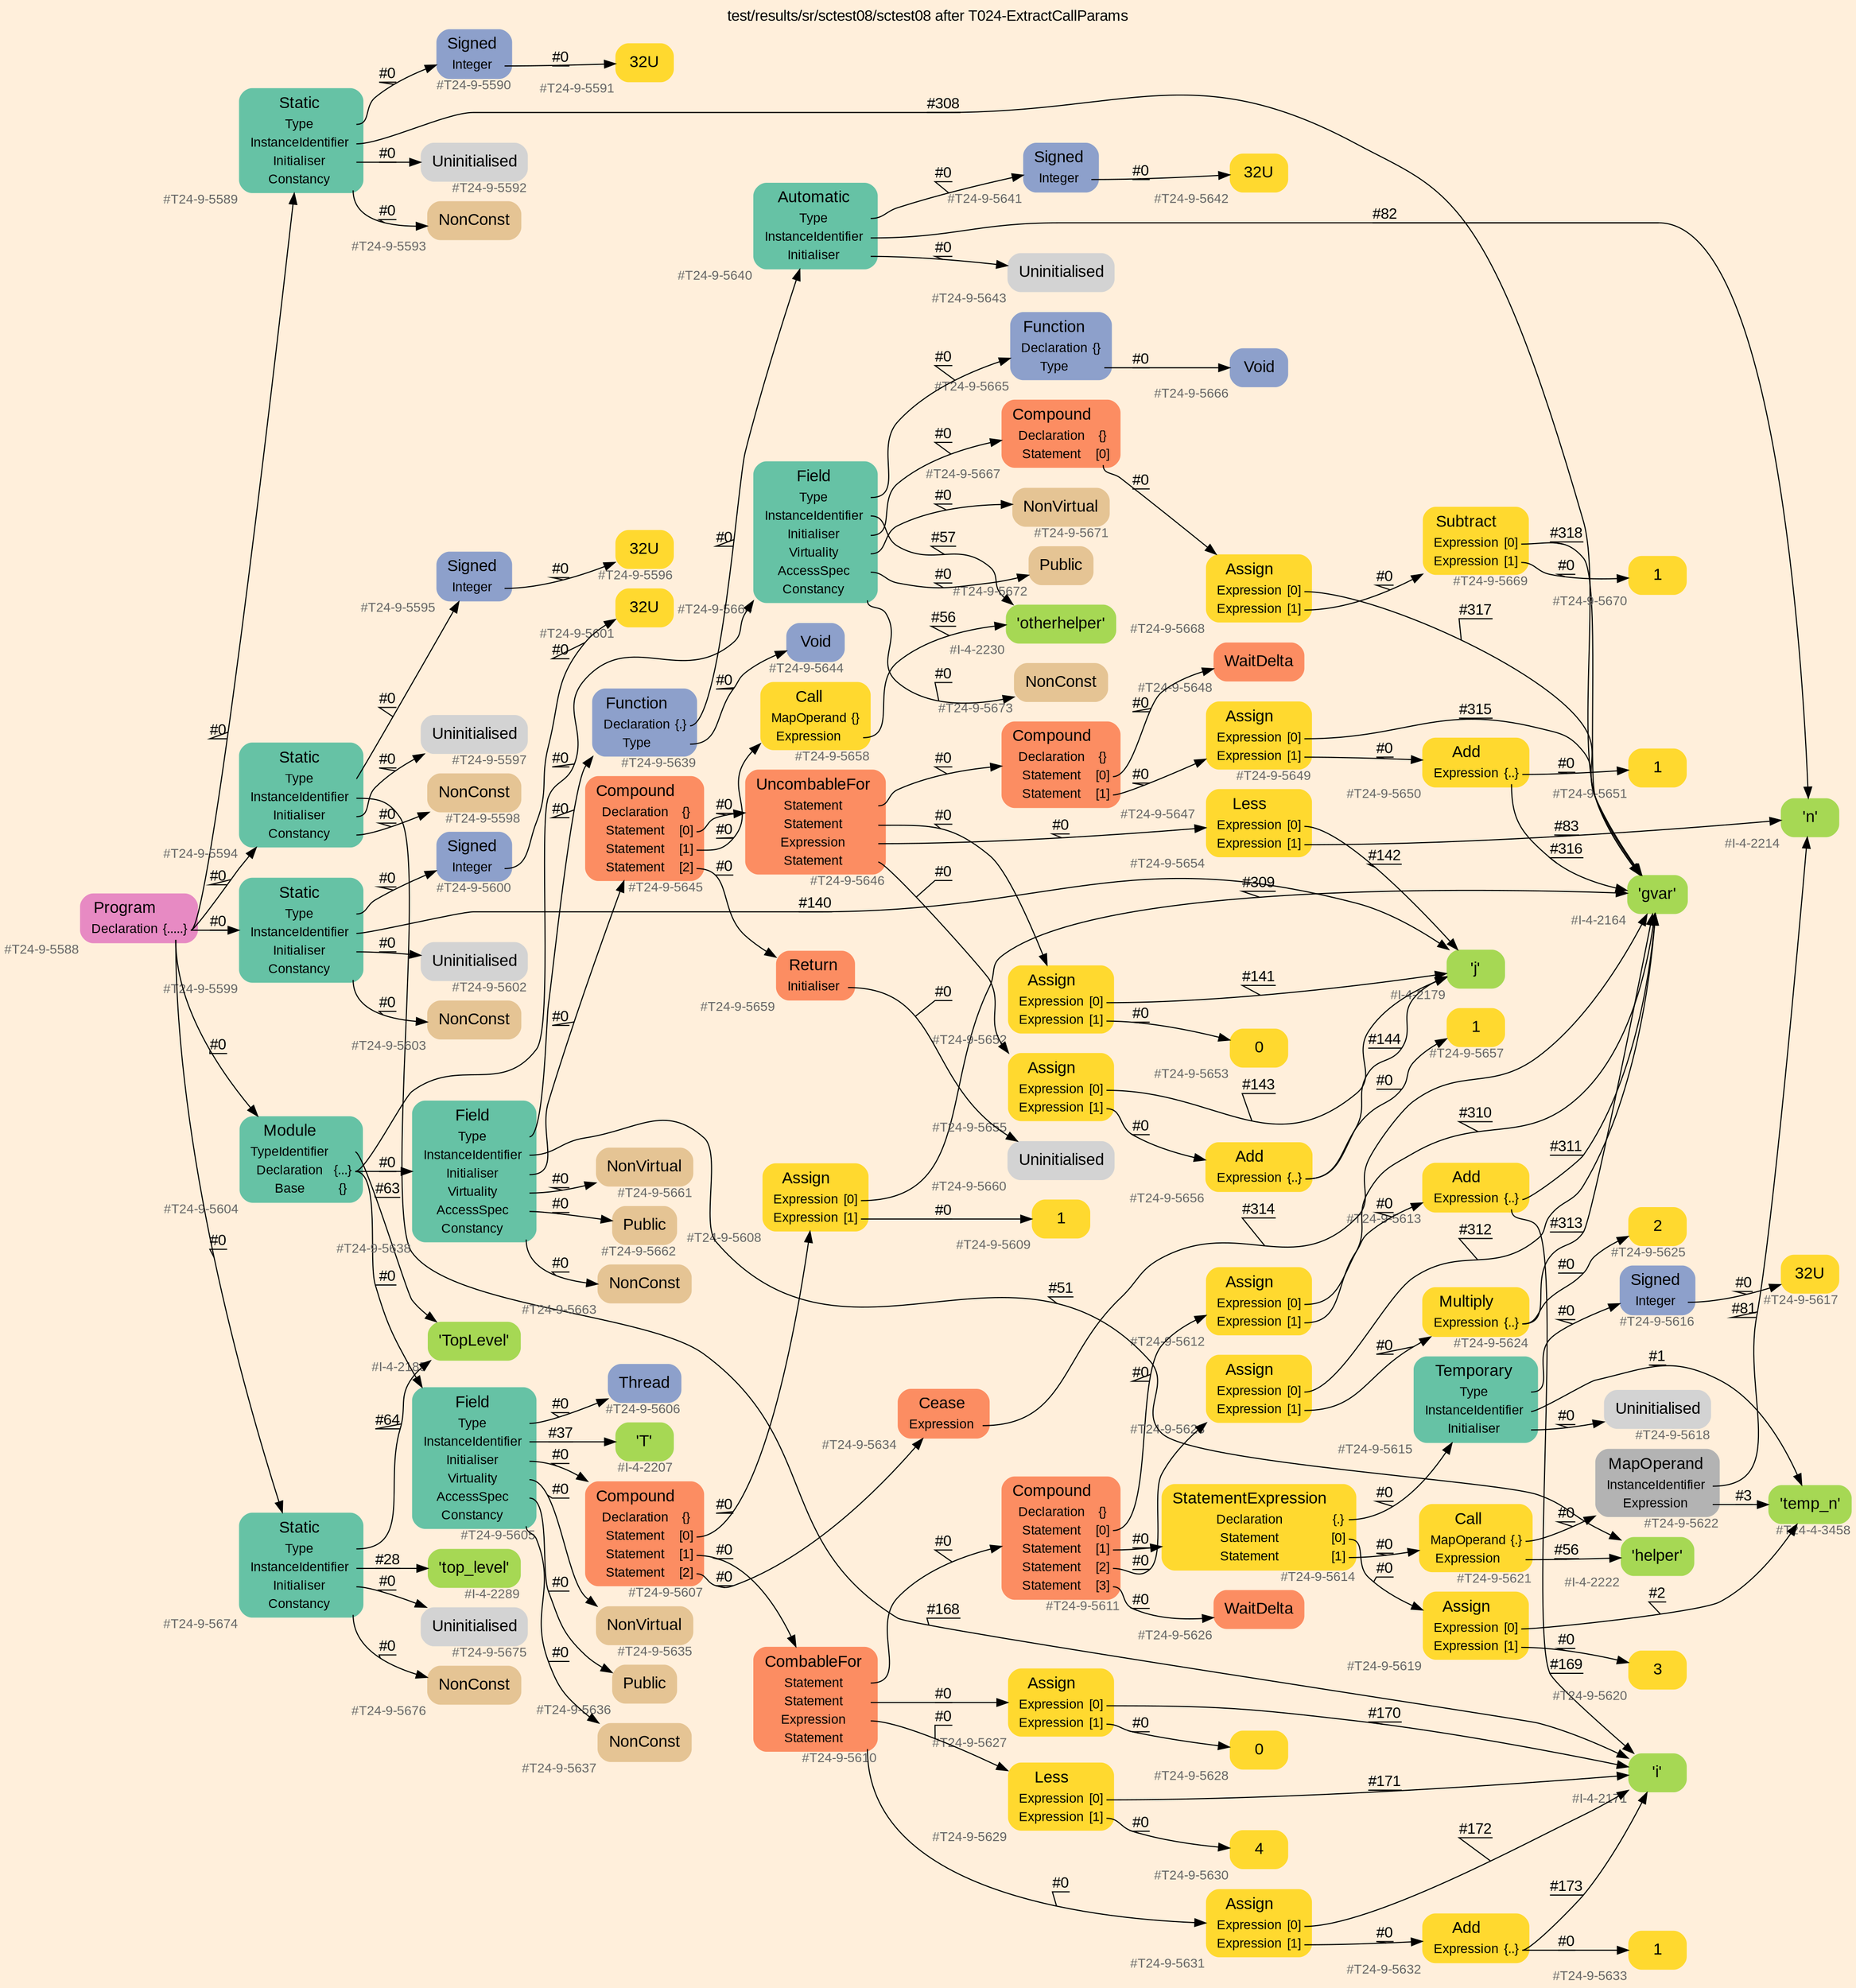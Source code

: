 digraph "test/results/sr/sctest08/sctest08 after T024-ExtractCallParams" {
label = "test/results/sr/sctest08/sctest08 after T024-ExtractCallParams"
labelloc = t
graph [
    rankdir = "LR"
    ranksep = 0.3
    bgcolor = antiquewhite1
    color = black
    fontcolor = black
    fontname = "Arial"
];
node [
    fontname = "Arial"
];
edge [
    fontname = "Arial"
];

// -------------------- node figure --------------------
// -------- block #T24-9-5588 ----------
"#T24-9-5588" [
    fillcolor = "/set28/4"
    xlabel = "#T24-9-5588"
    fontsize = "12"
    fontcolor = grey40
    shape = "plaintext"
    label = <<TABLE BORDER="0" CELLBORDER="0" CELLSPACING="0">
     <TR><TD><FONT COLOR="black" POINT-SIZE="15">Program</FONT></TD></TR>
     <TR><TD><FONT COLOR="black" POINT-SIZE="12">Declaration</FONT></TD><TD PORT="port0"><FONT COLOR="black" POINT-SIZE="12">{.....}</FONT></TD></TR>
    </TABLE>>
    style = "rounded,filled"
];

// -------- block #T24-9-5589 ----------
"#T24-9-5589" [
    fillcolor = "/set28/1"
    xlabel = "#T24-9-5589"
    fontsize = "12"
    fontcolor = grey40
    shape = "plaintext"
    label = <<TABLE BORDER="0" CELLBORDER="0" CELLSPACING="0">
     <TR><TD><FONT COLOR="black" POINT-SIZE="15">Static</FONT></TD></TR>
     <TR><TD><FONT COLOR="black" POINT-SIZE="12">Type</FONT></TD><TD PORT="port0"></TD></TR>
     <TR><TD><FONT COLOR="black" POINT-SIZE="12">InstanceIdentifier</FONT></TD><TD PORT="port1"></TD></TR>
     <TR><TD><FONT COLOR="black" POINT-SIZE="12">Initialiser</FONT></TD><TD PORT="port2"></TD></TR>
     <TR><TD><FONT COLOR="black" POINT-SIZE="12">Constancy</FONT></TD><TD PORT="port3"></TD></TR>
    </TABLE>>
    style = "rounded,filled"
];

// -------- block #T24-9-5590 ----------
"#T24-9-5590" [
    fillcolor = "/set28/3"
    xlabel = "#T24-9-5590"
    fontsize = "12"
    fontcolor = grey40
    shape = "plaintext"
    label = <<TABLE BORDER="0" CELLBORDER="0" CELLSPACING="0">
     <TR><TD><FONT COLOR="black" POINT-SIZE="15">Signed</FONT></TD></TR>
     <TR><TD><FONT COLOR="black" POINT-SIZE="12">Integer</FONT></TD><TD PORT="port0"></TD></TR>
    </TABLE>>
    style = "rounded,filled"
];

// -------- block #T24-9-5591 ----------
"#T24-9-5591" [
    fillcolor = "/set28/6"
    xlabel = "#T24-9-5591"
    fontsize = "12"
    fontcolor = grey40
    shape = "plaintext"
    label = <<TABLE BORDER="0" CELLBORDER="0" CELLSPACING="0">
     <TR><TD><FONT COLOR="black" POINT-SIZE="15">32U</FONT></TD></TR>
    </TABLE>>
    style = "rounded,filled"
];

// -------- block #I-4-2164 ----------
"#I-4-2164" [
    fillcolor = "/set28/5"
    xlabel = "#I-4-2164"
    fontsize = "12"
    fontcolor = grey40
    shape = "plaintext"
    label = <<TABLE BORDER="0" CELLBORDER="0" CELLSPACING="0">
     <TR><TD><FONT COLOR="black" POINT-SIZE="15">'gvar'</FONT></TD></TR>
    </TABLE>>
    style = "rounded,filled"
];

// -------- block #T24-9-5592 ----------
"#T24-9-5592" [
    xlabel = "#T24-9-5592"
    fontsize = "12"
    fontcolor = grey40
    shape = "plaintext"
    label = <<TABLE BORDER="0" CELLBORDER="0" CELLSPACING="0">
     <TR><TD><FONT COLOR="black" POINT-SIZE="15">Uninitialised</FONT></TD></TR>
    </TABLE>>
    style = "rounded,filled"
];

// -------- block #T24-9-5593 ----------
"#T24-9-5593" [
    fillcolor = "/set28/7"
    xlabel = "#T24-9-5593"
    fontsize = "12"
    fontcolor = grey40
    shape = "plaintext"
    label = <<TABLE BORDER="0" CELLBORDER="0" CELLSPACING="0">
     <TR><TD><FONT COLOR="black" POINT-SIZE="15">NonConst</FONT></TD></TR>
    </TABLE>>
    style = "rounded,filled"
];

// -------- block #T24-9-5594 ----------
"#T24-9-5594" [
    fillcolor = "/set28/1"
    xlabel = "#T24-9-5594"
    fontsize = "12"
    fontcolor = grey40
    shape = "plaintext"
    label = <<TABLE BORDER="0" CELLBORDER="0" CELLSPACING="0">
     <TR><TD><FONT COLOR="black" POINT-SIZE="15">Static</FONT></TD></TR>
     <TR><TD><FONT COLOR="black" POINT-SIZE="12">Type</FONT></TD><TD PORT="port0"></TD></TR>
     <TR><TD><FONT COLOR="black" POINT-SIZE="12">InstanceIdentifier</FONT></TD><TD PORT="port1"></TD></TR>
     <TR><TD><FONT COLOR="black" POINT-SIZE="12">Initialiser</FONT></TD><TD PORT="port2"></TD></TR>
     <TR><TD><FONT COLOR="black" POINT-SIZE="12">Constancy</FONT></TD><TD PORT="port3"></TD></TR>
    </TABLE>>
    style = "rounded,filled"
];

// -------- block #T24-9-5595 ----------
"#T24-9-5595" [
    fillcolor = "/set28/3"
    xlabel = "#T24-9-5595"
    fontsize = "12"
    fontcolor = grey40
    shape = "plaintext"
    label = <<TABLE BORDER="0" CELLBORDER="0" CELLSPACING="0">
     <TR><TD><FONT COLOR="black" POINT-SIZE="15">Signed</FONT></TD></TR>
     <TR><TD><FONT COLOR="black" POINT-SIZE="12">Integer</FONT></TD><TD PORT="port0"></TD></TR>
    </TABLE>>
    style = "rounded,filled"
];

// -------- block #T24-9-5596 ----------
"#T24-9-5596" [
    fillcolor = "/set28/6"
    xlabel = "#T24-9-5596"
    fontsize = "12"
    fontcolor = grey40
    shape = "plaintext"
    label = <<TABLE BORDER="0" CELLBORDER="0" CELLSPACING="0">
     <TR><TD><FONT COLOR="black" POINT-SIZE="15">32U</FONT></TD></TR>
    </TABLE>>
    style = "rounded,filled"
];

// -------- block #I-4-2171 ----------
"#I-4-2171" [
    fillcolor = "/set28/5"
    xlabel = "#I-4-2171"
    fontsize = "12"
    fontcolor = grey40
    shape = "plaintext"
    label = <<TABLE BORDER="0" CELLBORDER="0" CELLSPACING="0">
     <TR><TD><FONT COLOR="black" POINT-SIZE="15">'i'</FONT></TD></TR>
    </TABLE>>
    style = "rounded,filled"
];

// -------- block #T24-9-5597 ----------
"#T24-9-5597" [
    xlabel = "#T24-9-5597"
    fontsize = "12"
    fontcolor = grey40
    shape = "plaintext"
    label = <<TABLE BORDER="0" CELLBORDER="0" CELLSPACING="0">
     <TR><TD><FONT COLOR="black" POINT-SIZE="15">Uninitialised</FONT></TD></TR>
    </TABLE>>
    style = "rounded,filled"
];

// -------- block #T24-9-5598 ----------
"#T24-9-5598" [
    fillcolor = "/set28/7"
    xlabel = "#T24-9-5598"
    fontsize = "12"
    fontcolor = grey40
    shape = "plaintext"
    label = <<TABLE BORDER="0" CELLBORDER="0" CELLSPACING="0">
     <TR><TD><FONT COLOR="black" POINT-SIZE="15">NonConst</FONT></TD></TR>
    </TABLE>>
    style = "rounded,filled"
];

// -------- block #T24-9-5599 ----------
"#T24-9-5599" [
    fillcolor = "/set28/1"
    xlabel = "#T24-9-5599"
    fontsize = "12"
    fontcolor = grey40
    shape = "plaintext"
    label = <<TABLE BORDER="0" CELLBORDER="0" CELLSPACING="0">
     <TR><TD><FONT COLOR="black" POINT-SIZE="15">Static</FONT></TD></TR>
     <TR><TD><FONT COLOR="black" POINT-SIZE="12">Type</FONT></TD><TD PORT="port0"></TD></TR>
     <TR><TD><FONT COLOR="black" POINT-SIZE="12">InstanceIdentifier</FONT></TD><TD PORT="port1"></TD></TR>
     <TR><TD><FONT COLOR="black" POINT-SIZE="12">Initialiser</FONT></TD><TD PORT="port2"></TD></TR>
     <TR><TD><FONT COLOR="black" POINT-SIZE="12">Constancy</FONT></TD><TD PORT="port3"></TD></TR>
    </TABLE>>
    style = "rounded,filled"
];

// -------- block #T24-9-5600 ----------
"#T24-9-5600" [
    fillcolor = "/set28/3"
    xlabel = "#T24-9-5600"
    fontsize = "12"
    fontcolor = grey40
    shape = "plaintext"
    label = <<TABLE BORDER="0" CELLBORDER="0" CELLSPACING="0">
     <TR><TD><FONT COLOR="black" POINT-SIZE="15">Signed</FONT></TD></TR>
     <TR><TD><FONT COLOR="black" POINT-SIZE="12">Integer</FONT></TD><TD PORT="port0"></TD></TR>
    </TABLE>>
    style = "rounded,filled"
];

// -------- block #T24-9-5601 ----------
"#T24-9-5601" [
    fillcolor = "/set28/6"
    xlabel = "#T24-9-5601"
    fontsize = "12"
    fontcolor = grey40
    shape = "plaintext"
    label = <<TABLE BORDER="0" CELLBORDER="0" CELLSPACING="0">
     <TR><TD><FONT COLOR="black" POINT-SIZE="15">32U</FONT></TD></TR>
    </TABLE>>
    style = "rounded,filled"
];

// -------- block #I-4-2179 ----------
"#I-4-2179" [
    fillcolor = "/set28/5"
    xlabel = "#I-4-2179"
    fontsize = "12"
    fontcolor = grey40
    shape = "plaintext"
    label = <<TABLE BORDER="0" CELLBORDER="0" CELLSPACING="0">
     <TR><TD><FONT COLOR="black" POINT-SIZE="15">'j'</FONT></TD></TR>
    </TABLE>>
    style = "rounded,filled"
];

// -------- block #T24-9-5602 ----------
"#T24-9-5602" [
    xlabel = "#T24-9-5602"
    fontsize = "12"
    fontcolor = grey40
    shape = "plaintext"
    label = <<TABLE BORDER="0" CELLBORDER="0" CELLSPACING="0">
     <TR><TD><FONT COLOR="black" POINT-SIZE="15">Uninitialised</FONT></TD></TR>
    </TABLE>>
    style = "rounded,filled"
];

// -------- block #T24-9-5603 ----------
"#T24-9-5603" [
    fillcolor = "/set28/7"
    xlabel = "#T24-9-5603"
    fontsize = "12"
    fontcolor = grey40
    shape = "plaintext"
    label = <<TABLE BORDER="0" CELLBORDER="0" CELLSPACING="0">
     <TR><TD><FONT COLOR="black" POINT-SIZE="15">NonConst</FONT></TD></TR>
    </TABLE>>
    style = "rounded,filled"
];

// -------- block #T24-9-5604 ----------
"#T24-9-5604" [
    fillcolor = "/set28/1"
    xlabel = "#T24-9-5604"
    fontsize = "12"
    fontcolor = grey40
    shape = "plaintext"
    label = <<TABLE BORDER="0" CELLBORDER="0" CELLSPACING="0">
     <TR><TD><FONT COLOR="black" POINT-SIZE="15">Module</FONT></TD></TR>
     <TR><TD><FONT COLOR="black" POINT-SIZE="12">TypeIdentifier</FONT></TD><TD PORT="port0"></TD></TR>
     <TR><TD><FONT COLOR="black" POINT-SIZE="12">Declaration</FONT></TD><TD PORT="port1"><FONT COLOR="black" POINT-SIZE="12">{...}</FONT></TD></TR>
     <TR><TD><FONT COLOR="black" POINT-SIZE="12">Base</FONT></TD><TD PORT="port2"><FONT COLOR="black" POINT-SIZE="12">{}</FONT></TD></TR>
    </TABLE>>
    style = "rounded,filled"
];

// -------- block #I-4-2185 ----------
"#I-4-2185" [
    fillcolor = "/set28/5"
    xlabel = "#I-4-2185"
    fontsize = "12"
    fontcolor = grey40
    shape = "plaintext"
    label = <<TABLE BORDER="0" CELLBORDER="0" CELLSPACING="0">
     <TR><TD><FONT COLOR="black" POINT-SIZE="15">'TopLevel'</FONT></TD></TR>
    </TABLE>>
    style = "rounded,filled"
];

// -------- block #T24-9-5605 ----------
"#T24-9-5605" [
    fillcolor = "/set28/1"
    xlabel = "#T24-9-5605"
    fontsize = "12"
    fontcolor = grey40
    shape = "plaintext"
    label = <<TABLE BORDER="0" CELLBORDER="0" CELLSPACING="0">
     <TR><TD><FONT COLOR="black" POINT-SIZE="15">Field</FONT></TD></TR>
     <TR><TD><FONT COLOR="black" POINT-SIZE="12">Type</FONT></TD><TD PORT="port0"></TD></TR>
     <TR><TD><FONT COLOR="black" POINT-SIZE="12">InstanceIdentifier</FONT></TD><TD PORT="port1"></TD></TR>
     <TR><TD><FONT COLOR="black" POINT-SIZE="12">Initialiser</FONT></TD><TD PORT="port2"></TD></TR>
     <TR><TD><FONT COLOR="black" POINT-SIZE="12">Virtuality</FONT></TD><TD PORT="port3"></TD></TR>
     <TR><TD><FONT COLOR="black" POINT-SIZE="12">AccessSpec</FONT></TD><TD PORT="port4"></TD></TR>
     <TR><TD><FONT COLOR="black" POINT-SIZE="12">Constancy</FONT></TD><TD PORT="port5"></TD></TR>
    </TABLE>>
    style = "rounded,filled"
];

// -------- block #T24-9-5606 ----------
"#T24-9-5606" [
    fillcolor = "/set28/3"
    xlabel = "#T24-9-5606"
    fontsize = "12"
    fontcolor = grey40
    shape = "plaintext"
    label = <<TABLE BORDER="0" CELLBORDER="0" CELLSPACING="0">
     <TR><TD><FONT COLOR="black" POINT-SIZE="15">Thread</FONT></TD></TR>
    </TABLE>>
    style = "rounded,filled"
];

// -------- block #I-4-2207 ----------
"#I-4-2207" [
    fillcolor = "/set28/5"
    xlabel = "#I-4-2207"
    fontsize = "12"
    fontcolor = grey40
    shape = "plaintext"
    label = <<TABLE BORDER="0" CELLBORDER="0" CELLSPACING="0">
     <TR><TD><FONT COLOR="black" POINT-SIZE="15">'T'</FONT></TD></TR>
    </TABLE>>
    style = "rounded,filled"
];

// -------- block #T24-9-5607 ----------
"#T24-9-5607" [
    fillcolor = "/set28/2"
    xlabel = "#T24-9-5607"
    fontsize = "12"
    fontcolor = grey40
    shape = "plaintext"
    label = <<TABLE BORDER="0" CELLBORDER="0" CELLSPACING="0">
     <TR><TD><FONT COLOR="black" POINT-SIZE="15">Compound</FONT></TD></TR>
     <TR><TD><FONT COLOR="black" POINT-SIZE="12">Declaration</FONT></TD><TD PORT="port0"><FONT COLOR="black" POINT-SIZE="12">{}</FONT></TD></TR>
     <TR><TD><FONT COLOR="black" POINT-SIZE="12">Statement</FONT></TD><TD PORT="port1"><FONT COLOR="black" POINT-SIZE="12">[0]</FONT></TD></TR>
     <TR><TD><FONT COLOR="black" POINT-SIZE="12">Statement</FONT></TD><TD PORT="port2"><FONT COLOR="black" POINT-SIZE="12">[1]</FONT></TD></TR>
     <TR><TD><FONT COLOR="black" POINT-SIZE="12">Statement</FONT></TD><TD PORT="port3"><FONT COLOR="black" POINT-SIZE="12">[2]</FONT></TD></TR>
    </TABLE>>
    style = "rounded,filled"
];

// -------- block #T24-9-5608 ----------
"#T24-9-5608" [
    fillcolor = "/set28/6"
    xlabel = "#T24-9-5608"
    fontsize = "12"
    fontcolor = grey40
    shape = "plaintext"
    label = <<TABLE BORDER="0" CELLBORDER="0" CELLSPACING="0">
     <TR><TD><FONT COLOR="black" POINT-SIZE="15">Assign</FONT></TD></TR>
     <TR><TD><FONT COLOR="black" POINT-SIZE="12">Expression</FONT></TD><TD PORT="port0"><FONT COLOR="black" POINT-SIZE="12">[0]</FONT></TD></TR>
     <TR><TD><FONT COLOR="black" POINT-SIZE="12">Expression</FONT></TD><TD PORT="port1"><FONT COLOR="black" POINT-SIZE="12">[1]</FONT></TD></TR>
    </TABLE>>
    style = "rounded,filled"
];

// -------- block #T24-9-5609 ----------
"#T24-9-5609" [
    fillcolor = "/set28/6"
    xlabel = "#T24-9-5609"
    fontsize = "12"
    fontcolor = grey40
    shape = "plaintext"
    label = <<TABLE BORDER="0" CELLBORDER="0" CELLSPACING="0">
     <TR><TD><FONT COLOR="black" POINT-SIZE="15">1</FONT></TD></TR>
    </TABLE>>
    style = "rounded,filled"
];

// -------- block #T24-9-5610 ----------
"#T24-9-5610" [
    fillcolor = "/set28/2"
    xlabel = "#T24-9-5610"
    fontsize = "12"
    fontcolor = grey40
    shape = "plaintext"
    label = <<TABLE BORDER="0" CELLBORDER="0" CELLSPACING="0">
     <TR><TD><FONT COLOR="black" POINT-SIZE="15">CombableFor</FONT></TD></TR>
     <TR><TD><FONT COLOR="black" POINT-SIZE="12">Statement</FONT></TD><TD PORT="port0"></TD></TR>
     <TR><TD><FONT COLOR="black" POINT-SIZE="12">Statement</FONT></TD><TD PORT="port1"></TD></TR>
     <TR><TD><FONT COLOR="black" POINT-SIZE="12">Expression</FONT></TD><TD PORT="port2"></TD></TR>
     <TR><TD><FONT COLOR="black" POINT-SIZE="12">Statement</FONT></TD><TD PORT="port3"></TD></TR>
    </TABLE>>
    style = "rounded,filled"
];

// -------- block #T24-9-5611 ----------
"#T24-9-5611" [
    fillcolor = "/set28/2"
    xlabel = "#T24-9-5611"
    fontsize = "12"
    fontcolor = grey40
    shape = "plaintext"
    label = <<TABLE BORDER="0" CELLBORDER="0" CELLSPACING="0">
     <TR><TD><FONT COLOR="black" POINT-SIZE="15">Compound</FONT></TD></TR>
     <TR><TD><FONT COLOR="black" POINT-SIZE="12">Declaration</FONT></TD><TD PORT="port0"><FONT COLOR="black" POINT-SIZE="12">{}</FONT></TD></TR>
     <TR><TD><FONT COLOR="black" POINT-SIZE="12">Statement</FONT></TD><TD PORT="port1"><FONT COLOR="black" POINT-SIZE="12">[0]</FONT></TD></TR>
     <TR><TD><FONT COLOR="black" POINT-SIZE="12">Statement</FONT></TD><TD PORT="port2"><FONT COLOR="black" POINT-SIZE="12">[1]</FONT></TD></TR>
     <TR><TD><FONT COLOR="black" POINT-SIZE="12">Statement</FONT></TD><TD PORT="port3"><FONT COLOR="black" POINT-SIZE="12">[2]</FONT></TD></TR>
     <TR><TD><FONT COLOR="black" POINT-SIZE="12">Statement</FONT></TD><TD PORT="port4"><FONT COLOR="black" POINT-SIZE="12">[3]</FONT></TD></TR>
    </TABLE>>
    style = "rounded,filled"
];

// -------- block #T24-9-5612 ----------
"#T24-9-5612" [
    fillcolor = "/set28/6"
    xlabel = "#T24-9-5612"
    fontsize = "12"
    fontcolor = grey40
    shape = "plaintext"
    label = <<TABLE BORDER="0" CELLBORDER="0" CELLSPACING="0">
     <TR><TD><FONT COLOR="black" POINT-SIZE="15">Assign</FONT></TD></TR>
     <TR><TD><FONT COLOR="black" POINT-SIZE="12">Expression</FONT></TD><TD PORT="port0"><FONT COLOR="black" POINT-SIZE="12">[0]</FONT></TD></TR>
     <TR><TD><FONT COLOR="black" POINT-SIZE="12">Expression</FONT></TD><TD PORT="port1"><FONT COLOR="black" POINT-SIZE="12">[1]</FONT></TD></TR>
    </TABLE>>
    style = "rounded,filled"
];

// -------- block #T24-9-5613 ----------
"#T24-9-5613" [
    fillcolor = "/set28/6"
    xlabel = "#T24-9-5613"
    fontsize = "12"
    fontcolor = grey40
    shape = "plaintext"
    label = <<TABLE BORDER="0" CELLBORDER="0" CELLSPACING="0">
     <TR><TD><FONT COLOR="black" POINT-SIZE="15">Add</FONT></TD></TR>
     <TR><TD><FONT COLOR="black" POINT-SIZE="12">Expression</FONT></TD><TD PORT="port0"><FONT COLOR="black" POINT-SIZE="12">{..}</FONT></TD></TR>
    </TABLE>>
    style = "rounded,filled"
];

// -------- block #T24-9-5614 ----------
"#T24-9-5614" [
    fillcolor = "/set28/6"
    xlabel = "#T24-9-5614"
    fontsize = "12"
    fontcolor = grey40
    shape = "plaintext"
    label = <<TABLE BORDER="0" CELLBORDER="0" CELLSPACING="0">
     <TR><TD><FONT COLOR="black" POINT-SIZE="15">StatementExpression</FONT></TD></TR>
     <TR><TD><FONT COLOR="black" POINT-SIZE="12">Declaration</FONT></TD><TD PORT="port0"><FONT COLOR="black" POINT-SIZE="12">{.}</FONT></TD></TR>
     <TR><TD><FONT COLOR="black" POINT-SIZE="12">Statement</FONT></TD><TD PORT="port1"><FONT COLOR="black" POINT-SIZE="12">[0]</FONT></TD></TR>
     <TR><TD><FONT COLOR="black" POINT-SIZE="12">Statement</FONT></TD><TD PORT="port2"><FONT COLOR="black" POINT-SIZE="12">[1]</FONT></TD></TR>
    </TABLE>>
    style = "rounded,filled"
];

// -------- block #T24-9-5615 ----------
"#T24-9-5615" [
    fillcolor = "/set28/1"
    xlabel = "#T24-9-5615"
    fontsize = "12"
    fontcolor = grey40
    shape = "plaintext"
    label = <<TABLE BORDER="0" CELLBORDER="0" CELLSPACING="0">
     <TR><TD><FONT COLOR="black" POINT-SIZE="15">Temporary</FONT></TD></TR>
     <TR><TD><FONT COLOR="black" POINT-SIZE="12">Type</FONT></TD><TD PORT="port0"></TD></TR>
     <TR><TD><FONT COLOR="black" POINT-SIZE="12">InstanceIdentifier</FONT></TD><TD PORT="port1"></TD></TR>
     <TR><TD><FONT COLOR="black" POINT-SIZE="12">Initialiser</FONT></TD><TD PORT="port2"></TD></TR>
    </TABLE>>
    style = "rounded,filled"
];

// -------- block #T24-9-5616 ----------
"#T24-9-5616" [
    fillcolor = "/set28/3"
    xlabel = "#T24-9-5616"
    fontsize = "12"
    fontcolor = grey40
    shape = "plaintext"
    label = <<TABLE BORDER="0" CELLBORDER="0" CELLSPACING="0">
     <TR><TD><FONT COLOR="black" POINT-SIZE="15">Signed</FONT></TD></TR>
     <TR><TD><FONT COLOR="black" POINT-SIZE="12">Integer</FONT></TD><TD PORT="port0"></TD></TR>
    </TABLE>>
    style = "rounded,filled"
];

// -------- block #T24-9-5617 ----------
"#T24-9-5617" [
    fillcolor = "/set28/6"
    xlabel = "#T24-9-5617"
    fontsize = "12"
    fontcolor = grey40
    shape = "plaintext"
    label = <<TABLE BORDER="0" CELLBORDER="0" CELLSPACING="0">
     <TR><TD><FONT COLOR="black" POINT-SIZE="15">32U</FONT></TD></TR>
    </TABLE>>
    style = "rounded,filled"
];

// -------- block #T24-4-3458 ----------
"#T24-4-3458" [
    fillcolor = "/set28/5"
    xlabel = "#T24-4-3458"
    fontsize = "12"
    fontcolor = grey40
    shape = "plaintext"
    label = <<TABLE BORDER="0" CELLBORDER="0" CELLSPACING="0">
     <TR><TD><FONT COLOR="black" POINT-SIZE="15">'temp_n'</FONT></TD></TR>
    </TABLE>>
    style = "rounded,filled"
];

// -------- block #T24-9-5618 ----------
"#T24-9-5618" [
    xlabel = "#T24-9-5618"
    fontsize = "12"
    fontcolor = grey40
    shape = "plaintext"
    label = <<TABLE BORDER="0" CELLBORDER="0" CELLSPACING="0">
     <TR><TD><FONT COLOR="black" POINT-SIZE="15">Uninitialised</FONT></TD></TR>
    </TABLE>>
    style = "rounded,filled"
];

// -------- block #T24-9-5619 ----------
"#T24-9-5619" [
    fillcolor = "/set28/6"
    xlabel = "#T24-9-5619"
    fontsize = "12"
    fontcolor = grey40
    shape = "plaintext"
    label = <<TABLE BORDER="0" CELLBORDER="0" CELLSPACING="0">
     <TR><TD><FONT COLOR="black" POINT-SIZE="15">Assign</FONT></TD></TR>
     <TR><TD><FONT COLOR="black" POINT-SIZE="12">Expression</FONT></TD><TD PORT="port0"><FONT COLOR="black" POINT-SIZE="12">[0]</FONT></TD></TR>
     <TR><TD><FONT COLOR="black" POINT-SIZE="12">Expression</FONT></TD><TD PORT="port1"><FONT COLOR="black" POINT-SIZE="12">[1]</FONT></TD></TR>
    </TABLE>>
    style = "rounded,filled"
];

// -------- block #T24-9-5620 ----------
"#T24-9-5620" [
    fillcolor = "/set28/6"
    xlabel = "#T24-9-5620"
    fontsize = "12"
    fontcolor = grey40
    shape = "plaintext"
    label = <<TABLE BORDER="0" CELLBORDER="0" CELLSPACING="0">
     <TR><TD><FONT COLOR="black" POINT-SIZE="15">3</FONT></TD></TR>
    </TABLE>>
    style = "rounded,filled"
];

// -------- block #T24-9-5621 ----------
"#T24-9-5621" [
    fillcolor = "/set28/6"
    xlabel = "#T24-9-5621"
    fontsize = "12"
    fontcolor = grey40
    shape = "plaintext"
    label = <<TABLE BORDER="0" CELLBORDER="0" CELLSPACING="0">
     <TR><TD><FONT COLOR="black" POINT-SIZE="15">Call</FONT></TD></TR>
     <TR><TD><FONT COLOR="black" POINT-SIZE="12">MapOperand</FONT></TD><TD PORT="port0"><FONT COLOR="black" POINT-SIZE="12">{.}</FONT></TD></TR>
     <TR><TD><FONT COLOR="black" POINT-SIZE="12">Expression</FONT></TD><TD PORT="port1"></TD></TR>
    </TABLE>>
    style = "rounded,filled"
];

// -------- block #T24-9-5622 ----------
"#T24-9-5622" [
    fillcolor = "/set28/8"
    xlabel = "#T24-9-5622"
    fontsize = "12"
    fontcolor = grey40
    shape = "plaintext"
    label = <<TABLE BORDER="0" CELLBORDER="0" CELLSPACING="0">
     <TR><TD><FONT COLOR="black" POINT-SIZE="15">MapOperand</FONT></TD></TR>
     <TR><TD><FONT COLOR="black" POINT-SIZE="12">InstanceIdentifier</FONT></TD><TD PORT="port0"></TD></TR>
     <TR><TD><FONT COLOR="black" POINT-SIZE="12">Expression</FONT></TD><TD PORT="port1"></TD></TR>
    </TABLE>>
    style = "rounded,filled"
];

// -------- block #I-4-2214 ----------
"#I-4-2214" [
    fillcolor = "/set28/5"
    xlabel = "#I-4-2214"
    fontsize = "12"
    fontcolor = grey40
    shape = "plaintext"
    label = <<TABLE BORDER="0" CELLBORDER="0" CELLSPACING="0">
     <TR><TD><FONT COLOR="black" POINT-SIZE="15">'n'</FONT></TD></TR>
    </TABLE>>
    style = "rounded,filled"
];

// -------- block #I-4-2222 ----------
"#I-4-2222" [
    fillcolor = "/set28/5"
    xlabel = "#I-4-2222"
    fontsize = "12"
    fontcolor = grey40
    shape = "plaintext"
    label = <<TABLE BORDER="0" CELLBORDER="0" CELLSPACING="0">
     <TR><TD><FONT COLOR="black" POINT-SIZE="15">'helper'</FONT></TD></TR>
    </TABLE>>
    style = "rounded,filled"
];

// -------- block #T24-9-5623 ----------
"#T24-9-5623" [
    fillcolor = "/set28/6"
    xlabel = "#T24-9-5623"
    fontsize = "12"
    fontcolor = grey40
    shape = "plaintext"
    label = <<TABLE BORDER="0" CELLBORDER="0" CELLSPACING="0">
     <TR><TD><FONT COLOR="black" POINT-SIZE="15">Assign</FONT></TD></TR>
     <TR><TD><FONT COLOR="black" POINT-SIZE="12">Expression</FONT></TD><TD PORT="port0"><FONT COLOR="black" POINT-SIZE="12">[0]</FONT></TD></TR>
     <TR><TD><FONT COLOR="black" POINT-SIZE="12">Expression</FONT></TD><TD PORT="port1"><FONT COLOR="black" POINT-SIZE="12">[1]</FONT></TD></TR>
    </TABLE>>
    style = "rounded,filled"
];

// -------- block #T24-9-5624 ----------
"#T24-9-5624" [
    fillcolor = "/set28/6"
    xlabel = "#T24-9-5624"
    fontsize = "12"
    fontcolor = grey40
    shape = "plaintext"
    label = <<TABLE BORDER="0" CELLBORDER="0" CELLSPACING="0">
     <TR><TD><FONT COLOR="black" POINT-SIZE="15">Multiply</FONT></TD></TR>
     <TR><TD><FONT COLOR="black" POINT-SIZE="12">Expression</FONT></TD><TD PORT="port0"><FONT COLOR="black" POINT-SIZE="12">{..}</FONT></TD></TR>
    </TABLE>>
    style = "rounded,filled"
];

// -------- block #T24-9-5625 ----------
"#T24-9-5625" [
    fillcolor = "/set28/6"
    xlabel = "#T24-9-5625"
    fontsize = "12"
    fontcolor = grey40
    shape = "plaintext"
    label = <<TABLE BORDER="0" CELLBORDER="0" CELLSPACING="0">
     <TR><TD><FONT COLOR="black" POINT-SIZE="15">2</FONT></TD></TR>
    </TABLE>>
    style = "rounded,filled"
];

// -------- block #T24-9-5626 ----------
"#T24-9-5626" [
    fillcolor = "/set28/2"
    xlabel = "#T24-9-5626"
    fontsize = "12"
    fontcolor = grey40
    shape = "plaintext"
    label = <<TABLE BORDER="0" CELLBORDER="0" CELLSPACING="0">
     <TR><TD><FONT COLOR="black" POINT-SIZE="15">WaitDelta</FONT></TD></TR>
    </TABLE>>
    style = "rounded,filled"
];

// -------- block #T24-9-5627 ----------
"#T24-9-5627" [
    fillcolor = "/set28/6"
    xlabel = "#T24-9-5627"
    fontsize = "12"
    fontcolor = grey40
    shape = "plaintext"
    label = <<TABLE BORDER="0" CELLBORDER="0" CELLSPACING="0">
     <TR><TD><FONT COLOR="black" POINT-SIZE="15">Assign</FONT></TD></TR>
     <TR><TD><FONT COLOR="black" POINT-SIZE="12">Expression</FONT></TD><TD PORT="port0"><FONT COLOR="black" POINT-SIZE="12">[0]</FONT></TD></TR>
     <TR><TD><FONT COLOR="black" POINT-SIZE="12">Expression</FONT></TD><TD PORT="port1"><FONT COLOR="black" POINT-SIZE="12">[1]</FONT></TD></TR>
    </TABLE>>
    style = "rounded,filled"
];

// -------- block #T24-9-5628 ----------
"#T24-9-5628" [
    fillcolor = "/set28/6"
    xlabel = "#T24-9-5628"
    fontsize = "12"
    fontcolor = grey40
    shape = "plaintext"
    label = <<TABLE BORDER="0" CELLBORDER="0" CELLSPACING="0">
     <TR><TD><FONT COLOR="black" POINT-SIZE="15">0</FONT></TD></TR>
    </TABLE>>
    style = "rounded,filled"
];

// -------- block #T24-9-5629 ----------
"#T24-9-5629" [
    fillcolor = "/set28/6"
    xlabel = "#T24-9-5629"
    fontsize = "12"
    fontcolor = grey40
    shape = "plaintext"
    label = <<TABLE BORDER="0" CELLBORDER="0" CELLSPACING="0">
     <TR><TD><FONT COLOR="black" POINT-SIZE="15">Less</FONT></TD></TR>
     <TR><TD><FONT COLOR="black" POINT-SIZE="12">Expression</FONT></TD><TD PORT="port0"><FONT COLOR="black" POINT-SIZE="12">[0]</FONT></TD></TR>
     <TR><TD><FONT COLOR="black" POINT-SIZE="12">Expression</FONT></TD><TD PORT="port1"><FONT COLOR="black" POINT-SIZE="12">[1]</FONT></TD></TR>
    </TABLE>>
    style = "rounded,filled"
];

// -------- block #T24-9-5630 ----------
"#T24-9-5630" [
    fillcolor = "/set28/6"
    xlabel = "#T24-9-5630"
    fontsize = "12"
    fontcolor = grey40
    shape = "plaintext"
    label = <<TABLE BORDER="0" CELLBORDER="0" CELLSPACING="0">
     <TR><TD><FONT COLOR="black" POINT-SIZE="15">4</FONT></TD></TR>
    </TABLE>>
    style = "rounded,filled"
];

// -------- block #T24-9-5631 ----------
"#T24-9-5631" [
    fillcolor = "/set28/6"
    xlabel = "#T24-9-5631"
    fontsize = "12"
    fontcolor = grey40
    shape = "plaintext"
    label = <<TABLE BORDER="0" CELLBORDER="0" CELLSPACING="0">
     <TR><TD><FONT COLOR="black" POINT-SIZE="15">Assign</FONT></TD></TR>
     <TR><TD><FONT COLOR="black" POINT-SIZE="12">Expression</FONT></TD><TD PORT="port0"><FONT COLOR="black" POINT-SIZE="12">[0]</FONT></TD></TR>
     <TR><TD><FONT COLOR="black" POINT-SIZE="12">Expression</FONT></TD><TD PORT="port1"><FONT COLOR="black" POINT-SIZE="12">[1]</FONT></TD></TR>
    </TABLE>>
    style = "rounded,filled"
];

// -------- block #T24-9-5632 ----------
"#T24-9-5632" [
    fillcolor = "/set28/6"
    xlabel = "#T24-9-5632"
    fontsize = "12"
    fontcolor = grey40
    shape = "plaintext"
    label = <<TABLE BORDER="0" CELLBORDER="0" CELLSPACING="0">
     <TR><TD><FONT COLOR="black" POINT-SIZE="15">Add</FONT></TD></TR>
     <TR><TD><FONT COLOR="black" POINT-SIZE="12">Expression</FONT></TD><TD PORT="port0"><FONT COLOR="black" POINT-SIZE="12">{..}</FONT></TD></TR>
    </TABLE>>
    style = "rounded,filled"
];

// -------- block #T24-9-5633 ----------
"#T24-9-5633" [
    fillcolor = "/set28/6"
    xlabel = "#T24-9-5633"
    fontsize = "12"
    fontcolor = grey40
    shape = "plaintext"
    label = <<TABLE BORDER="0" CELLBORDER="0" CELLSPACING="0">
     <TR><TD><FONT COLOR="black" POINT-SIZE="15">1</FONT></TD></TR>
    </TABLE>>
    style = "rounded,filled"
];

// -------- block #T24-9-5634 ----------
"#T24-9-5634" [
    fillcolor = "/set28/2"
    xlabel = "#T24-9-5634"
    fontsize = "12"
    fontcolor = grey40
    shape = "plaintext"
    label = <<TABLE BORDER="0" CELLBORDER="0" CELLSPACING="0">
     <TR><TD><FONT COLOR="black" POINT-SIZE="15">Cease</FONT></TD></TR>
     <TR><TD><FONT COLOR="black" POINT-SIZE="12">Expression</FONT></TD><TD PORT="port0"></TD></TR>
    </TABLE>>
    style = "rounded,filled"
];

// -------- block #T24-9-5635 ----------
"#T24-9-5635" [
    fillcolor = "/set28/7"
    xlabel = "#T24-9-5635"
    fontsize = "12"
    fontcolor = grey40
    shape = "plaintext"
    label = <<TABLE BORDER="0" CELLBORDER="0" CELLSPACING="0">
     <TR><TD><FONT COLOR="black" POINT-SIZE="15">NonVirtual</FONT></TD></TR>
    </TABLE>>
    style = "rounded,filled"
];

// -------- block #T24-9-5636 ----------
"#T24-9-5636" [
    fillcolor = "/set28/7"
    xlabel = "#T24-9-5636"
    fontsize = "12"
    fontcolor = grey40
    shape = "plaintext"
    label = <<TABLE BORDER="0" CELLBORDER="0" CELLSPACING="0">
     <TR><TD><FONT COLOR="black" POINT-SIZE="15">Public</FONT></TD></TR>
    </TABLE>>
    style = "rounded,filled"
];

// -------- block #T24-9-5637 ----------
"#T24-9-5637" [
    fillcolor = "/set28/7"
    xlabel = "#T24-9-5637"
    fontsize = "12"
    fontcolor = grey40
    shape = "plaintext"
    label = <<TABLE BORDER="0" CELLBORDER="0" CELLSPACING="0">
     <TR><TD><FONT COLOR="black" POINT-SIZE="15">NonConst</FONT></TD></TR>
    </TABLE>>
    style = "rounded,filled"
];

// -------- block #T24-9-5638 ----------
"#T24-9-5638" [
    fillcolor = "/set28/1"
    xlabel = "#T24-9-5638"
    fontsize = "12"
    fontcolor = grey40
    shape = "plaintext"
    label = <<TABLE BORDER="0" CELLBORDER="0" CELLSPACING="0">
     <TR><TD><FONT COLOR="black" POINT-SIZE="15">Field</FONT></TD></TR>
     <TR><TD><FONT COLOR="black" POINT-SIZE="12">Type</FONT></TD><TD PORT="port0"></TD></TR>
     <TR><TD><FONT COLOR="black" POINT-SIZE="12">InstanceIdentifier</FONT></TD><TD PORT="port1"></TD></TR>
     <TR><TD><FONT COLOR="black" POINT-SIZE="12">Initialiser</FONT></TD><TD PORT="port2"></TD></TR>
     <TR><TD><FONT COLOR="black" POINT-SIZE="12">Virtuality</FONT></TD><TD PORT="port3"></TD></TR>
     <TR><TD><FONT COLOR="black" POINT-SIZE="12">AccessSpec</FONT></TD><TD PORT="port4"></TD></TR>
     <TR><TD><FONT COLOR="black" POINT-SIZE="12">Constancy</FONT></TD><TD PORT="port5"></TD></TR>
    </TABLE>>
    style = "rounded,filled"
];

// -------- block #T24-9-5639 ----------
"#T24-9-5639" [
    fillcolor = "/set28/3"
    xlabel = "#T24-9-5639"
    fontsize = "12"
    fontcolor = grey40
    shape = "plaintext"
    label = <<TABLE BORDER="0" CELLBORDER="0" CELLSPACING="0">
     <TR><TD><FONT COLOR="black" POINT-SIZE="15">Function</FONT></TD></TR>
     <TR><TD><FONT COLOR="black" POINT-SIZE="12">Declaration</FONT></TD><TD PORT="port0"><FONT COLOR="black" POINT-SIZE="12">{.}</FONT></TD></TR>
     <TR><TD><FONT COLOR="black" POINT-SIZE="12">Type</FONT></TD><TD PORT="port1"></TD></TR>
    </TABLE>>
    style = "rounded,filled"
];

// -------- block #T24-9-5640 ----------
"#T24-9-5640" [
    fillcolor = "/set28/1"
    xlabel = "#T24-9-5640"
    fontsize = "12"
    fontcolor = grey40
    shape = "plaintext"
    label = <<TABLE BORDER="0" CELLBORDER="0" CELLSPACING="0">
     <TR><TD><FONT COLOR="black" POINT-SIZE="15">Automatic</FONT></TD></TR>
     <TR><TD><FONT COLOR="black" POINT-SIZE="12">Type</FONT></TD><TD PORT="port0"></TD></TR>
     <TR><TD><FONT COLOR="black" POINT-SIZE="12">InstanceIdentifier</FONT></TD><TD PORT="port1"></TD></TR>
     <TR><TD><FONT COLOR="black" POINT-SIZE="12">Initialiser</FONT></TD><TD PORT="port2"></TD></TR>
    </TABLE>>
    style = "rounded,filled"
];

// -------- block #T24-9-5641 ----------
"#T24-9-5641" [
    fillcolor = "/set28/3"
    xlabel = "#T24-9-5641"
    fontsize = "12"
    fontcolor = grey40
    shape = "plaintext"
    label = <<TABLE BORDER="0" CELLBORDER="0" CELLSPACING="0">
     <TR><TD><FONT COLOR="black" POINT-SIZE="15">Signed</FONT></TD></TR>
     <TR><TD><FONT COLOR="black" POINT-SIZE="12">Integer</FONT></TD><TD PORT="port0"></TD></TR>
    </TABLE>>
    style = "rounded,filled"
];

// -------- block #T24-9-5642 ----------
"#T24-9-5642" [
    fillcolor = "/set28/6"
    xlabel = "#T24-9-5642"
    fontsize = "12"
    fontcolor = grey40
    shape = "plaintext"
    label = <<TABLE BORDER="0" CELLBORDER="0" CELLSPACING="0">
     <TR><TD><FONT COLOR="black" POINT-SIZE="15">32U</FONT></TD></TR>
    </TABLE>>
    style = "rounded,filled"
];

// -------- block #T24-9-5643 ----------
"#T24-9-5643" [
    xlabel = "#T24-9-5643"
    fontsize = "12"
    fontcolor = grey40
    shape = "plaintext"
    label = <<TABLE BORDER="0" CELLBORDER="0" CELLSPACING="0">
     <TR><TD><FONT COLOR="black" POINT-SIZE="15">Uninitialised</FONT></TD></TR>
    </TABLE>>
    style = "rounded,filled"
];

// -------- block #T24-9-5644 ----------
"#T24-9-5644" [
    fillcolor = "/set28/3"
    xlabel = "#T24-9-5644"
    fontsize = "12"
    fontcolor = grey40
    shape = "plaintext"
    label = <<TABLE BORDER="0" CELLBORDER="0" CELLSPACING="0">
     <TR><TD><FONT COLOR="black" POINT-SIZE="15">Void</FONT></TD></TR>
    </TABLE>>
    style = "rounded,filled"
];

// -------- block #T24-9-5645 ----------
"#T24-9-5645" [
    fillcolor = "/set28/2"
    xlabel = "#T24-9-5645"
    fontsize = "12"
    fontcolor = grey40
    shape = "plaintext"
    label = <<TABLE BORDER="0" CELLBORDER="0" CELLSPACING="0">
     <TR><TD><FONT COLOR="black" POINT-SIZE="15">Compound</FONT></TD></TR>
     <TR><TD><FONT COLOR="black" POINT-SIZE="12">Declaration</FONT></TD><TD PORT="port0"><FONT COLOR="black" POINT-SIZE="12">{}</FONT></TD></TR>
     <TR><TD><FONT COLOR="black" POINT-SIZE="12">Statement</FONT></TD><TD PORT="port1"><FONT COLOR="black" POINT-SIZE="12">[0]</FONT></TD></TR>
     <TR><TD><FONT COLOR="black" POINT-SIZE="12">Statement</FONT></TD><TD PORT="port2"><FONT COLOR="black" POINT-SIZE="12">[1]</FONT></TD></TR>
     <TR><TD><FONT COLOR="black" POINT-SIZE="12">Statement</FONT></TD><TD PORT="port3"><FONT COLOR="black" POINT-SIZE="12">[2]</FONT></TD></TR>
    </TABLE>>
    style = "rounded,filled"
];

// -------- block #T24-9-5646 ----------
"#T24-9-5646" [
    fillcolor = "/set28/2"
    xlabel = "#T24-9-5646"
    fontsize = "12"
    fontcolor = grey40
    shape = "plaintext"
    label = <<TABLE BORDER="0" CELLBORDER="0" CELLSPACING="0">
     <TR><TD><FONT COLOR="black" POINT-SIZE="15">UncombableFor</FONT></TD></TR>
     <TR><TD><FONT COLOR="black" POINT-SIZE="12">Statement</FONT></TD><TD PORT="port0"></TD></TR>
     <TR><TD><FONT COLOR="black" POINT-SIZE="12">Statement</FONT></TD><TD PORT="port1"></TD></TR>
     <TR><TD><FONT COLOR="black" POINT-SIZE="12">Expression</FONT></TD><TD PORT="port2"></TD></TR>
     <TR><TD><FONT COLOR="black" POINT-SIZE="12">Statement</FONT></TD><TD PORT="port3"></TD></TR>
    </TABLE>>
    style = "rounded,filled"
];

// -------- block #T24-9-5647 ----------
"#T24-9-5647" [
    fillcolor = "/set28/2"
    xlabel = "#T24-9-5647"
    fontsize = "12"
    fontcolor = grey40
    shape = "plaintext"
    label = <<TABLE BORDER="0" CELLBORDER="0" CELLSPACING="0">
     <TR><TD><FONT COLOR="black" POINT-SIZE="15">Compound</FONT></TD></TR>
     <TR><TD><FONT COLOR="black" POINT-SIZE="12">Declaration</FONT></TD><TD PORT="port0"><FONT COLOR="black" POINT-SIZE="12">{}</FONT></TD></TR>
     <TR><TD><FONT COLOR="black" POINT-SIZE="12">Statement</FONT></TD><TD PORT="port1"><FONT COLOR="black" POINT-SIZE="12">[0]</FONT></TD></TR>
     <TR><TD><FONT COLOR="black" POINT-SIZE="12">Statement</FONT></TD><TD PORT="port2"><FONT COLOR="black" POINT-SIZE="12">[1]</FONT></TD></TR>
    </TABLE>>
    style = "rounded,filled"
];

// -------- block #T24-9-5648 ----------
"#T24-9-5648" [
    fillcolor = "/set28/2"
    xlabel = "#T24-9-5648"
    fontsize = "12"
    fontcolor = grey40
    shape = "plaintext"
    label = <<TABLE BORDER="0" CELLBORDER="0" CELLSPACING="0">
     <TR><TD><FONT COLOR="black" POINT-SIZE="15">WaitDelta</FONT></TD></TR>
    </TABLE>>
    style = "rounded,filled"
];

// -------- block #T24-9-5649 ----------
"#T24-9-5649" [
    fillcolor = "/set28/6"
    xlabel = "#T24-9-5649"
    fontsize = "12"
    fontcolor = grey40
    shape = "plaintext"
    label = <<TABLE BORDER="0" CELLBORDER="0" CELLSPACING="0">
     <TR><TD><FONT COLOR="black" POINT-SIZE="15">Assign</FONT></TD></TR>
     <TR><TD><FONT COLOR="black" POINT-SIZE="12">Expression</FONT></TD><TD PORT="port0"><FONT COLOR="black" POINT-SIZE="12">[0]</FONT></TD></TR>
     <TR><TD><FONT COLOR="black" POINT-SIZE="12">Expression</FONT></TD><TD PORT="port1"><FONT COLOR="black" POINT-SIZE="12">[1]</FONT></TD></TR>
    </TABLE>>
    style = "rounded,filled"
];

// -------- block #T24-9-5650 ----------
"#T24-9-5650" [
    fillcolor = "/set28/6"
    xlabel = "#T24-9-5650"
    fontsize = "12"
    fontcolor = grey40
    shape = "plaintext"
    label = <<TABLE BORDER="0" CELLBORDER="0" CELLSPACING="0">
     <TR><TD><FONT COLOR="black" POINT-SIZE="15">Add</FONT></TD></TR>
     <TR><TD><FONT COLOR="black" POINT-SIZE="12">Expression</FONT></TD><TD PORT="port0"><FONT COLOR="black" POINT-SIZE="12">{..}</FONT></TD></TR>
    </TABLE>>
    style = "rounded,filled"
];

// -------- block #T24-9-5651 ----------
"#T24-9-5651" [
    fillcolor = "/set28/6"
    xlabel = "#T24-9-5651"
    fontsize = "12"
    fontcolor = grey40
    shape = "plaintext"
    label = <<TABLE BORDER="0" CELLBORDER="0" CELLSPACING="0">
     <TR><TD><FONT COLOR="black" POINT-SIZE="15">1</FONT></TD></TR>
    </TABLE>>
    style = "rounded,filled"
];

// -------- block #T24-9-5652 ----------
"#T24-9-5652" [
    fillcolor = "/set28/6"
    xlabel = "#T24-9-5652"
    fontsize = "12"
    fontcolor = grey40
    shape = "plaintext"
    label = <<TABLE BORDER="0" CELLBORDER="0" CELLSPACING="0">
     <TR><TD><FONT COLOR="black" POINT-SIZE="15">Assign</FONT></TD></TR>
     <TR><TD><FONT COLOR="black" POINT-SIZE="12">Expression</FONT></TD><TD PORT="port0"><FONT COLOR="black" POINT-SIZE="12">[0]</FONT></TD></TR>
     <TR><TD><FONT COLOR="black" POINT-SIZE="12">Expression</FONT></TD><TD PORT="port1"><FONT COLOR="black" POINT-SIZE="12">[1]</FONT></TD></TR>
    </TABLE>>
    style = "rounded,filled"
];

// -------- block #T24-9-5653 ----------
"#T24-9-5653" [
    fillcolor = "/set28/6"
    xlabel = "#T24-9-5653"
    fontsize = "12"
    fontcolor = grey40
    shape = "plaintext"
    label = <<TABLE BORDER="0" CELLBORDER="0" CELLSPACING="0">
     <TR><TD><FONT COLOR="black" POINT-SIZE="15">0</FONT></TD></TR>
    </TABLE>>
    style = "rounded,filled"
];

// -------- block #T24-9-5654 ----------
"#T24-9-5654" [
    fillcolor = "/set28/6"
    xlabel = "#T24-9-5654"
    fontsize = "12"
    fontcolor = grey40
    shape = "plaintext"
    label = <<TABLE BORDER="0" CELLBORDER="0" CELLSPACING="0">
     <TR><TD><FONT COLOR="black" POINT-SIZE="15">Less</FONT></TD></TR>
     <TR><TD><FONT COLOR="black" POINT-SIZE="12">Expression</FONT></TD><TD PORT="port0"><FONT COLOR="black" POINT-SIZE="12">[0]</FONT></TD></TR>
     <TR><TD><FONT COLOR="black" POINT-SIZE="12">Expression</FONT></TD><TD PORT="port1"><FONT COLOR="black" POINT-SIZE="12">[1]</FONT></TD></TR>
    </TABLE>>
    style = "rounded,filled"
];

// -------- block #T24-9-5655 ----------
"#T24-9-5655" [
    fillcolor = "/set28/6"
    xlabel = "#T24-9-5655"
    fontsize = "12"
    fontcolor = grey40
    shape = "plaintext"
    label = <<TABLE BORDER="0" CELLBORDER="0" CELLSPACING="0">
     <TR><TD><FONT COLOR="black" POINT-SIZE="15">Assign</FONT></TD></TR>
     <TR><TD><FONT COLOR="black" POINT-SIZE="12">Expression</FONT></TD><TD PORT="port0"><FONT COLOR="black" POINT-SIZE="12">[0]</FONT></TD></TR>
     <TR><TD><FONT COLOR="black" POINT-SIZE="12">Expression</FONT></TD><TD PORT="port1"><FONT COLOR="black" POINT-SIZE="12">[1]</FONT></TD></TR>
    </TABLE>>
    style = "rounded,filled"
];

// -------- block #T24-9-5656 ----------
"#T24-9-5656" [
    fillcolor = "/set28/6"
    xlabel = "#T24-9-5656"
    fontsize = "12"
    fontcolor = grey40
    shape = "plaintext"
    label = <<TABLE BORDER="0" CELLBORDER="0" CELLSPACING="0">
     <TR><TD><FONT COLOR="black" POINT-SIZE="15">Add</FONT></TD></TR>
     <TR><TD><FONT COLOR="black" POINT-SIZE="12">Expression</FONT></TD><TD PORT="port0"><FONT COLOR="black" POINT-SIZE="12">{..}</FONT></TD></TR>
    </TABLE>>
    style = "rounded,filled"
];

// -------- block #T24-9-5657 ----------
"#T24-9-5657" [
    fillcolor = "/set28/6"
    xlabel = "#T24-9-5657"
    fontsize = "12"
    fontcolor = grey40
    shape = "plaintext"
    label = <<TABLE BORDER="0" CELLBORDER="0" CELLSPACING="0">
     <TR><TD><FONT COLOR="black" POINT-SIZE="15">1</FONT></TD></TR>
    </TABLE>>
    style = "rounded,filled"
];

// -------- block #T24-9-5658 ----------
"#T24-9-5658" [
    fillcolor = "/set28/6"
    xlabel = "#T24-9-5658"
    fontsize = "12"
    fontcolor = grey40
    shape = "plaintext"
    label = <<TABLE BORDER="0" CELLBORDER="0" CELLSPACING="0">
     <TR><TD><FONT COLOR="black" POINT-SIZE="15">Call</FONT></TD></TR>
     <TR><TD><FONT COLOR="black" POINT-SIZE="12">MapOperand</FONT></TD><TD PORT="port0"><FONT COLOR="black" POINT-SIZE="12">{}</FONT></TD></TR>
     <TR><TD><FONT COLOR="black" POINT-SIZE="12">Expression</FONT></TD><TD PORT="port1"></TD></TR>
    </TABLE>>
    style = "rounded,filled"
];

// -------- block #I-4-2230 ----------
"#I-4-2230" [
    fillcolor = "/set28/5"
    xlabel = "#I-4-2230"
    fontsize = "12"
    fontcolor = grey40
    shape = "plaintext"
    label = <<TABLE BORDER="0" CELLBORDER="0" CELLSPACING="0">
     <TR><TD><FONT COLOR="black" POINT-SIZE="15">'otherhelper'</FONT></TD></TR>
    </TABLE>>
    style = "rounded,filled"
];

// -------- block #T24-9-5659 ----------
"#T24-9-5659" [
    fillcolor = "/set28/2"
    xlabel = "#T24-9-5659"
    fontsize = "12"
    fontcolor = grey40
    shape = "plaintext"
    label = <<TABLE BORDER="0" CELLBORDER="0" CELLSPACING="0">
     <TR><TD><FONT COLOR="black" POINT-SIZE="15">Return</FONT></TD></TR>
     <TR><TD><FONT COLOR="black" POINT-SIZE="12">Initialiser</FONT></TD><TD PORT="port0"></TD></TR>
    </TABLE>>
    style = "rounded,filled"
];

// -------- block #T24-9-5660 ----------
"#T24-9-5660" [
    xlabel = "#T24-9-5660"
    fontsize = "12"
    fontcolor = grey40
    shape = "plaintext"
    label = <<TABLE BORDER="0" CELLBORDER="0" CELLSPACING="0">
     <TR><TD><FONT COLOR="black" POINT-SIZE="15">Uninitialised</FONT></TD></TR>
    </TABLE>>
    style = "rounded,filled"
];

// -------- block #T24-9-5661 ----------
"#T24-9-5661" [
    fillcolor = "/set28/7"
    xlabel = "#T24-9-5661"
    fontsize = "12"
    fontcolor = grey40
    shape = "plaintext"
    label = <<TABLE BORDER="0" CELLBORDER="0" CELLSPACING="0">
     <TR><TD><FONT COLOR="black" POINT-SIZE="15">NonVirtual</FONT></TD></TR>
    </TABLE>>
    style = "rounded,filled"
];

// -------- block #T24-9-5662 ----------
"#T24-9-5662" [
    fillcolor = "/set28/7"
    xlabel = "#T24-9-5662"
    fontsize = "12"
    fontcolor = grey40
    shape = "plaintext"
    label = <<TABLE BORDER="0" CELLBORDER="0" CELLSPACING="0">
     <TR><TD><FONT COLOR="black" POINT-SIZE="15">Public</FONT></TD></TR>
    </TABLE>>
    style = "rounded,filled"
];

// -------- block #T24-9-5663 ----------
"#T24-9-5663" [
    fillcolor = "/set28/7"
    xlabel = "#T24-9-5663"
    fontsize = "12"
    fontcolor = grey40
    shape = "plaintext"
    label = <<TABLE BORDER="0" CELLBORDER="0" CELLSPACING="0">
     <TR><TD><FONT COLOR="black" POINT-SIZE="15">NonConst</FONT></TD></TR>
    </TABLE>>
    style = "rounded,filled"
];

// -------- block #T24-9-5664 ----------
"#T24-9-5664" [
    fillcolor = "/set28/1"
    xlabel = "#T24-9-5664"
    fontsize = "12"
    fontcolor = grey40
    shape = "plaintext"
    label = <<TABLE BORDER="0" CELLBORDER="0" CELLSPACING="0">
     <TR><TD><FONT COLOR="black" POINT-SIZE="15">Field</FONT></TD></TR>
     <TR><TD><FONT COLOR="black" POINT-SIZE="12">Type</FONT></TD><TD PORT="port0"></TD></TR>
     <TR><TD><FONT COLOR="black" POINT-SIZE="12">InstanceIdentifier</FONT></TD><TD PORT="port1"></TD></TR>
     <TR><TD><FONT COLOR="black" POINT-SIZE="12">Initialiser</FONT></TD><TD PORT="port2"></TD></TR>
     <TR><TD><FONT COLOR="black" POINT-SIZE="12">Virtuality</FONT></TD><TD PORT="port3"></TD></TR>
     <TR><TD><FONT COLOR="black" POINT-SIZE="12">AccessSpec</FONT></TD><TD PORT="port4"></TD></TR>
     <TR><TD><FONT COLOR="black" POINT-SIZE="12">Constancy</FONT></TD><TD PORT="port5"></TD></TR>
    </TABLE>>
    style = "rounded,filled"
];

// -------- block #T24-9-5665 ----------
"#T24-9-5665" [
    fillcolor = "/set28/3"
    xlabel = "#T24-9-5665"
    fontsize = "12"
    fontcolor = grey40
    shape = "plaintext"
    label = <<TABLE BORDER="0" CELLBORDER="0" CELLSPACING="0">
     <TR><TD><FONT COLOR="black" POINT-SIZE="15">Function</FONT></TD></TR>
     <TR><TD><FONT COLOR="black" POINT-SIZE="12">Declaration</FONT></TD><TD PORT="port0"><FONT COLOR="black" POINT-SIZE="12">{}</FONT></TD></TR>
     <TR><TD><FONT COLOR="black" POINT-SIZE="12">Type</FONT></TD><TD PORT="port1"></TD></TR>
    </TABLE>>
    style = "rounded,filled"
];

// -------- block #T24-9-5666 ----------
"#T24-9-5666" [
    fillcolor = "/set28/3"
    xlabel = "#T24-9-5666"
    fontsize = "12"
    fontcolor = grey40
    shape = "plaintext"
    label = <<TABLE BORDER="0" CELLBORDER="0" CELLSPACING="0">
     <TR><TD><FONT COLOR="black" POINT-SIZE="15">Void</FONT></TD></TR>
    </TABLE>>
    style = "rounded,filled"
];

// -------- block #T24-9-5667 ----------
"#T24-9-5667" [
    fillcolor = "/set28/2"
    xlabel = "#T24-9-5667"
    fontsize = "12"
    fontcolor = grey40
    shape = "plaintext"
    label = <<TABLE BORDER="0" CELLBORDER="0" CELLSPACING="0">
     <TR><TD><FONT COLOR="black" POINT-SIZE="15">Compound</FONT></TD></TR>
     <TR><TD><FONT COLOR="black" POINT-SIZE="12">Declaration</FONT></TD><TD PORT="port0"><FONT COLOR="black" POINT-SIZE="12">{}</FONT></TD></TR>
     <TR><TD><FONT COLOR="black" POINT-SIZE="12">Statement</FONT></TD><TD PORT="port1"><FONT COLOR="black" POINT-SIZE="12">[0]</FONT></TD></TR>
    </TABLE>>
    style = "rounded,filled"
];

// -------- block #T24-9-5668 ----------
"#T24-9-5668" [
    fillcolor = "/set28/6"
    xlabel = "#T24-9-5668"
    fontsize = "12"
    fontcolor = grey40
    shape = "plaintext"
    label = <<TABLE BORDER="0" CELLBORDER="0" CELLSPACING="0">
     <TR><TD><FONT COLOR="black" POINT-SIZE="15">Assign</FONT></TD></TR>
     <TR><TD><FONT COLOR="black" POINT-SIZE="12">Expression</FONT></TD><TD PORT="port0"><FONT COLOR="black" POINT-SIZE="12">[0]</FONT></TD></TR>
     <TR><TD><FONT COLOR="black" POINT-SIZE="12">Expression</FONT></TD><TD PORT="port1"><FONT COLOR="black" POINT-SIZE="12">[1]</FONT></TD></TR>
    </TABLE>>
    style = "rounded,filled"
];

// -------- block #T24-9-5669 ----------
"#T24-9-5669" [
    fillcolor = "/set28/6"
    xlabel = "#T24-9-5669"
    fontsize = "12"
    fontcolor = grey40
    shape = "plaintext"
    label = <<TABLE BORDER="0" CELLBORDER="0" CELLSPACING="0">
     <TR><TD><FONT COLOR="black" POINT-SIZE="15">Subtract</FONT></TD></TR>
     <TR><TD><FONT COLOR="black" POINT-SIZE="12">Expression</FONT></TD><TD PORT="port0"><FONT COLOR="black" POINT-SIZE="12">[0]</FONT></TD></TR>
     <TR><TD><FONT COLOR="black" POINT-SIZE="12">Expression</FONT></TD><TD PORT="port1"><FONT COLOR="black" POINT-SIZE="12">[1]</FONT></TD></TR>
    </TABLE>>
    style = "rounded,filled"
];

// -------- block #T24-9-5670 ----------
"#T24-9-5670" [
    fillcolor = "/set28/6"
    xlabel = "#T24-9-5670"
    fontsize = "12"
    fontcolor = grey40
    shape = "plaintext"
    label = <<TABLE BORDER="0" CELLBORDER="0" CELLSPACING="0">
     <TR><TD><FONT COLOR="black" POINT-SIZE="15">1</FONT></TD></TR>
    </TABLE>>
    style = "rounded,filled"
];

// -------- block #T24-9-5671 ----------
"#T24-9-5671" [
    fillcolor = "/set28/7"
    xlabel = "#T24-9-5671"
    fontsize = "12"
    fontcolor = grey40
    shape = "plaintext"
    label = <<TABLE BORDER="0" CELLBORDER="0" CELLSPACING="0">
     <TR><TD><FONT COLOR="black" POINT-SIZE="15">NonVirtual</FONT></TD></TR>
    </TABLE>>
    style = "rounded,filled"
];

// -------- block #T24-9-5672 ----------
"#T24-9-5672" [
    fillcolor = "/set28/7"
    xlabel = "#T24-9-5672"
    fontsize = "12"
    fontcolor = grey40
    shape = "plaintext"
    label = <<TABLE BORDER="0" CELLBORDER="0" CELLSPACING="0">
     <TR><TD><FONT COLOR="black" POINT-SIZE="15">Public</FONT></TD></TR>
    </TABLE>>
    style = "rounded,filled"
];

// -------- block #T24-9-5673 ----------
"#T24-9-5673" [
    fillcolor = "/set28/7"
    xlabel = "#T24-9-5673"
    fontsize = "12"
    fontcolor = grey40
    shape = "plaintext"
    label = <<TABLE BORDER="0" CELLBORDER="0" CELLSPACING="0">
     <TR><TD><FONT COLOR="black" POINT-SIZE="15">NonConst</FONT></TD></TR>
    </TABLE>>
    style = "rounded,filled"
];

// -------- block #T24-9-5674 ----------
"#T24-9-5674" [
    fillcolor = "/set28/1"
    xlabel = "#T24-9-5674"
    fontsize = "12"
    fontcolor = grey40
    shape = "plaintext"
    label = <<TABLE BORDER="0" CELLBORDER="0" CELLSPACING="0">
     <TR><TD><FONT COLOR="black" POINT-SIZE="15">Static</FONT></TD></TR>
     <TR><TD><FONT COLOR="black" POINT-SIZE="12">Type</FONT></TD><TD PORT="port0"></TD></TR>
     <TR><TD><FONT COLOR="black" POINT-SIZE="12">InstanceIdentifier</FONT></TD><TD PORT="port1"></TD></TR>
     <TR><TD><FONT COLOR="black" POINT-SIZE="12">Initialiser</FONT></TD><TD PORT="port2"></TD></TR>
     <TR><TD><FONT COLOR="black" POINT-SIZE="12">Constancy</FONT></TD><TD PORT="port3"></TD></TR>
    </TABLE>>
    style = "rounded,filled"
];

// -------- block #I-4-2289 ----------
"#I-4-2289" [
    fillcolor = "/set28/5"
    xlabel = "#I-4-2289"
    fontsize = "12"
    fontcolor = grey40
    shape = "plaintext"
    label = <<TABLE BORDER="0" CELLBORDER="0" CELLSPACING="0">
     <TR><TD><FONT COLOR="black" POINT-SIZE="15">'top_level'</FONT></TD></TR>
    </TABLE>>
    style = "rounded,filled"
];

// -------- block #T24-9-5675 ----------
"#T24-9-5675" [
    xlabel = "#T24-9-5675"
    fontsize = "12"
    fontcolor = grey40
    shape = "plaintext"
    label = <<TABLE BORDER="0" CELLBORDER="0" CELLSPACING="0">
     <TR><TD><FONT COLOR="black" POINT-SIZE="15">Uninitialised</FONT></TD></TR>
    </TABLE>>
    style = "rounded,filled"
];

// -------- block #T24-9-5676 ----------
"#T24-9-5676" [
    fillcolor = "/set28/7"
    xlabel = "#T24-9-5676"
    fontsize = "12"
    fontcolor = grey40
    shape = "plaintext"
    label = <<TABLE BORDER="0" CELLBORDER="0" CELLSPACING="0">
     <TR><TD><FONT COLOR="black" POINT-SIZE="15">NonConst</FONT></TD></TR>
    </TABLE>>
    style = "rounded,filled"
];

"#T24-9-5588":port0 -> "#T24-9-5589" [
    label = "#0"
    decorate = true
    color = black
    fontcolor = black
];

"#T24-9-5588":port0 -> "#T24-9-5594" [
    label = "#0"
    decorate = true
    color = black
    fontcolor = black
];

"#T24-9-5588":port0 -> "#T24-9-5599" [
    label = "#0"
    decorate = true
    color = black
    fontcolor = black
];

"#T24-9-5588":port0 -> "#T24-9-5604" [
    label = "#0"
    decorate = true
    color = black
    fontcolor = black
];

"#T24-9-5588":port0 -> "#T24-9-5674" [
    label = "#0"
    decorate = true
    color = black
    fontcolor = black
];

"#T24-9-5589":port0 -> "#T24-9-5590" [
    label = "#0"
    decorate = true
    color = black
    fontcolor = black
];

"#T24-9-5589":port1 -> "#I-4-2164" [
    label = "#308"
    decorate = true
    color = black
    fontcolor = black
];

"#T24-9-5589":port2 -> "#T24-9-5592" [
    label = "#0"
    decorate = true
    color = black
    fontcolor = black
];

"#T24-9-5589":port3 -> "#T24-9-5593" [
    label = "#0"
    decorate = true
    color = black
    fontcolor = black
];

"#T24-9-5590":port0 -> "#T24-9-5591" [
    label = "#0"
    decorate = true
    color = black
    fontcolor = black
];

"#T24-9-5594":port0 -> "#T24-9-5595" [
    label = "#0"
    decorate = true
    color = black
    fontcolor = black
];

"#T24-9-5594":port1 -> "#I-4-2171" [
    label = "#168"
    decorate = true
    color = black
    fontcolor = black
];

"#T24-9-5594":port2 -> "#T24-9-5597" [
    label = "#0"
    decorate = true
    color = black
    fontcolor = black
];

"#T24-9-5594":port3 -> "#T24-9-5598" [
    label = "#0"
    decorate = true
    color = black
    fontcolor = black
];

"#T24-9-5595":port0 -> "#T24-9-5596" [
    label = "#0"
    decorate = true
    color = black
    fontcolor = black
];

"#T24-9-5599":port0 -> "#T24-9-5600" [
    label = "#0"
    decorate = true
    color = black
    fontcolor = black
];

"#T24-9-5599":port1 -> "#I-4-2179" [
    label = "#140"
    decorate = true
    color = black
    fontcolor = black
];

"#T24-9-5599":port2 -> "#T24-9-5602" [
    label = "#0"
    decorate = true
    color = black
    fontcolor = black
];

"#T24-9-5599":port3 -> "#T24-9-5603" [
    label = "#0"
    decorate = true
    color = black
    fontcolor = black
];

"#T24-9-5600":port0 -> "#T24-9-5601" [
    label = "#0"
    decorate = true
    color = black
    fontcolor = black
];

"#T24-9-5604":port0 -> "#I-4-2185" [
    label = "#63"
    decorate = true
    color = black
    fontcolor = black
];

"#T24-9-5604":port1 -> "#T24-9-5605" [
    label = "#0"
    decorate = true
    color = black
    fontcolor = black
];

"#T24-9-5604":port1 -> "#T24-9-5638" [
    label = "#0"
    decorate = true
    color = black
    fontcolor = black
];

"#T24-9-5604":port1 -> "#T24-9-5664" [
    label = "#0"
    decorate = true
    color = black
    fontcolor = black
];

"#T24-9-5605":port0 -> "#T24-9-5606" [
    label = "#0"
    decorate = true
    color = black
    fontcolor = black
];

"#T24-9-5605":port1 -> "#I-4-2207" [
    label = "#37"
    decorate = true
    color = black
    fontcolor = black
];

"#T24-9-5605":port2 -> "#T24-9-5607" [
    label = "#0"
    decorate = true
    color = black
    fontcolor = black
];

"#T24-9-5605":port3 -> "#T24-9-5635" [
    label = "#0"
    decorate = true
    color = black
    fontcolor = black
];

"#T24-9-5605":port4 -> "#T24-9-5636" [
    label = "#0"
    decorate = true
    color = black
    fontcolor = black
];

"#T24-9-5605":port5 -> "#T24-9-5637" [
    label = "#0"
    decorate = true
    color = black
    fontcolor = black
];

"#T24-9-5607":port1 -> "#T24-9-5608" [
    label = "#0"
    decorate = true
    color = black
    fontcolor = black
];

"#T24-9-5607":port2 -> "#T24-9-5610" [
    label = "#0"
    decorate = true
    color = black
    fontcolor = black
];

"#T24-9-5607":port3 -> "#T24-9-5634" [
    label = "#0"
    decorate = true
    color = black
    fontcolor = black
];

"#T24-9-5608":port0 -> "#I-4-2164" [
    label = "#309"
    decorate = true
    color = black
    fontcolor = black
];

"#T24-9-5608":port1 -> "#T24-9-5609" [
    label = "#0"
    decorate = true
    color = black
    fontcolor = black
];

"#T24-9-5610":port0 -> "#T24-9-5611" [
    label = "#0"
    decorate = true
    color = black
    fontcolor = black
];

"#T24-9-5610":port1 -> "#T24-9-5627" [
    label = "#0"
    decorate = true
    color = black
    fontcolor = black
];

"#T24-9-5610":port2 -> "#T24-9-5629" [
    label = "#0"
    decorate = true
    color = black
    fontcolor = black
];

"#T24-9-5610":port3 -> "#T24-9-5631" [
    label = "#0"
    decorate = true
    color = black
    fontcolor = black
];

"#T24-9-5611":port1 -> "#T24-9-5612" [
    label = "#0"
    decorate = true
    color = black
    fontcolor = black
];

"#T24-9-5611":port2 -> "#T24-9-5614" [
    label = "#0"
    decorate = true
    color = black
    fontcolor = black
];

"#T24-9-5611":port3 -> "#T24-9-5623" [
    label = "#0"
    decorate = true
    color = black
    fontcolor = black
];

"#T24-9-5611":port4 -> "#T24-9-5626" [
    label = "#0"
    decorate = true
    color = black
    fontcolor = black
];

"#T24-9-5612":port0 -> "#I-4-2164" [
    label = "#310"
    decorate = true
    color = black
    fontcolor = black
];

"#T24-9-5612":port1 -> "#T24-9-5613" [
    label = "#0"
    decorate = true
    color = black
    fontcolor = black
];

"#T24-9-5613":port0 -> "#I-4-2164" [
    label = "#311"
    decorate = true
    color = black
    fontcolor = black
];

"#T24-9-5613":port0 -> "#I-4-2171" [
    label = "#169"
    decorate = true
    color = black
    fontcolor = black
];

"#T24-9-5614":port0 -> "#T24-9-5615" [
    label = "#0"
    decorate = true
    color = black
    fontcolor = black
];

"#T24-9-5614":port1 -> "#T24-9-5619" [
    label = "#0"
    decorate = true
    color = black
    fontcolor = black
];

"#T24-9-5614":port2 -> "#T24-9-5621" [
    label = "#0"
    decorate = true
    color = black
    fontcolor = black
];

"#T24-9-5615":port0 -> "#T24-9-5616" [
    label = "#0"
    decorate = true
    color = black
    fontcolor = black
];

"#T24-9-5615":port1 -> "#T24-4-3458" [
    label = "#1"
    decorate = true
    color = black
    fontcolor = black
];

"#T24-9-5615":port2 -> "#T24-9-5618" [
    label = "#0"
    decorate = true
    color = black
    fontcolor = black
];

"#T24-9-5616":port0 -> "#T24-9-5617" [
    label = "#0"
    decorate = true
    color = black
    fontcolor = black
];

"#T24-9-5619":port0 -> "#T24-4-3458" [
    label = "#2"
    decorate = true
    color = black
    fontcolor = black
];

"#T24-9-5619":port1 -> "#T24-9-5620" [
    label = "#0"
    decorate = true
    color = black
    fontcolor = black
];

"#T24-9-5621":port0 -> "#T24-9-5622" [
    label = "#0"
    decorate = true
    color = black
    fontcolor = black
];

"#T24-9-5621":port1 -> "#I-4-2222" [
    label = "#56"
    decorate = true
    color = black
    fontcolor = black
];

"#T24-9-5622":port0 -> "#I-4-2214" [
    label = "#81"
    decorate = true
    color = black
    fontcolor = black
];

"#T24-9-5622":port1 -> "#T24-4-3458" [
    label = "#3"
    decorate = true
    color = black
    fontcolor = black
];

"#T24-9-5623":port0 -> "#I-4-2164" [
    label = "#312"
    decorate = true
    color = black
    fontcolor = black
];

"#T24-9-5623":port1 -> "#T24-9-5624" [
    label = "#0"
    decorate = true
    color = black
    fontcolor = black
];

"#T24-9-5624":port0 -> "#I-4-2164" [
    label = "#313"
    decorate = true
    color = black
    fontcolor = black
];

"#T24-9-5624":port0 -> "#T24-9-5625" [
    label = "#0"
    decorate = true
    color = black
    fontcolor = black
];

"#T24-9-5627":port0 -> "#I-4-2171" [
    label = "#170"
    decorate = true
    color = black
    fontcolor = black
];

"#T24-9-5627":port1 -> "#T24-9-5628" [
    label = "#0"
    decorate = true
    color = black
    fontcolor = black
];

"#T24-9-5629":port0 -> "#I-4-2171" [
    label = "#171"
    decorate = true
    color = black
    fontcolor = black
];

"#T24-9-5629":port1 -> "#T24-9-5630" [
    label = "#0"
    decorate = true
    color = black
    fontcolor = black
];

"#T24-9-5631":port0 -> "#I-4-2171" [
    label = "#172"
    decorate = true
    color = black
    fontcolor = black
];

"#T24-9-5631":port1 -> "#T24-9-5632" [
    label = "#0"
    decorate = true
    color = black
    fontcolor = black
];

"#T24-9-5632":port0 -> "#I-4-2171" [
    label = "#173"
    decorate = true
    color = black
    fontcolor = black
];

"#T24-9-5632":port0 -> "#T24-9-5633" [
    label = "#0"
    decorate = true
    color = black
    fontcolor = black
];

"#T24-9-5634":port0 -> "#I-4-2164" [
    label = "#314"
    decorate = true
    color = black
    fontcolor = black
];

"#T24-9-5638":port0 -> "#T24-9-5639" [
    label = "#0"
    decorate = true
    color = black
    fontcolor = black
];

"#T24-9-5638":port1 -> "#I-4-2222" [
    label = "#51"
    decorate = true
    color = black
    fontcolor = black
];

"#T24-9-5638":port2 -> "#T24-9-5645" [
    label = "#0"
    decorate = true
    color = black
    fontcolor = black
];

"#T24-9-5638":port3 -> "#T24-9-5661" [
    label = "#0"
    decorate = true
    color = black
    fontcolor = black
];

"#T24-9-5638":port4 -> "#T24-9-5662" [
    label = "#0"
    decorate = true
    color = black
    fontcolor = black
];

"#T24-9-5638":port5 -> "#T24-9-5663" [
    label = "#0"
    decorate = true
    color = black
    fontcolor = black
];

"#T24-9-5639":port0 -> "#T24-9-5640" [
    label = "#0"
    decorate = true
    color = black
    fontcolor = black
];

"#T24-9-5639":port1 -> "#T24-9-5644" [
    label = "#0"
    decorate = true
    color = black
    fontcolor = black
];

"#T24-9-5640":port0 -> "#T24-9-5641" [
    label = "#0"
    decorate = true
    color = black
    fontcolor = black
];

"#T24-9-5640":port1 -> "#I-4-2214" [
    label = "#82"
    decorate = true
    color = black
    fontcolor = black
];

"#T24-9-5640":port2 -> "#T24-9-5643" [
    label = "#0"
    decorate = true
    color = black
    fontcolor = black
];

"#T24-9-5641":port0 -> "#T24-9-5642" [
    label = "#0"
    decorate = true
    color = black
    fontcolor = black
];

"#T24-9-5645":port1 -> "#T24-9-5646" [
    label = "#0"
    decorate = true
    color = black
    fontcolor = black
];

"#T24-9-5645":port2 -> "#T24-9-5658" [
    label = "#0"
    decorate = true
    color = black
    fontcolor = black
];

"#T24-9-5645":port3 -> "#T24-9-5659" [
    label = "#0"
    decorate = true
    color = black
    fontcolor = black
];

"#T24-9-5646":port0 -> "#T24-9-5647" [
    label = "#0"
    decorate = true
    color = black
    fontcolor = black
];

"#T24-9-5646":port1 -> "#T24-9-5652" [
    label = "#0"
    decorate = true
    color = black
    fontcolor = black
];

"#T24-9-5646":port2 -> "#T24-9-5654" [
    label = "#0"
    decorate = true
    color = black
    fontcolor = black
];

"#T24-9-5646":port3 -> "#T24-9-5655" [
    label = "#0"
    decorate = true
    color = black
    fontcolor = black
];

"#T24-9-5647":port1 -> "#T24-9-5648" [
    label = "#0"
    decorate = true
    color = black
    fontcolor = black
];

"#T24-9-5647":port2 -> "#T24-9-5649" [
    label = "#0"
    decorate = true
    color = black
    fontcolor = black
];

"#T24-9-5649":port0 -> "#I-4-2164" [
    label = "#315"
    decorate = true
    color = black
    fontcolor = black
];

"#T24-9-5649":port1 -> "#T24-9-5650" [
    label = "#0"
    decorate = true
    color = black
    fontcolor = black
];

"#T24-9-5650":port0 -> "#I-4-2164" [
    label = "#316"
    decorate = true
    color = black
    fontcolor = black
];

"#T24-9-5650":port0 -> "#T24-9-5651" [
    label = "#0"
    decorate = true
    color = black
    fontcolor = black
];

"#T24-9-5652":port0 -> "#I-4-2179" [
    label = "#141"
    decorate = true
    color = black
    fontcolor = black
];

"#T24-9-5652":port1 -> "#T24-9-5653" [
    label = "#0"
    decorate = true
    color = black
    fontcolor = black
];

"#T24-9-5654":port0 -> "#I-4-2179" [
    label = "#142"
    decorate = true
    color = black
    fontcolor = black
];

"#T24-9-5654":port1 -> "#I-4-2214" [
    label = "#83"
    decorate = true
    color = black
    fontcolor = black
];

"#T24-9-5655":port0 -> "#I-4-2179" [
    label = "#143"
    decorate = true
    color = black
    fontcolor = black
];

"#T24-9-5655":port1 -> "#T24-9-5656" [
    label = "#0"
    decorate = true
    color = black
    fontcolor = black
];

"#T24-9-5656":port0 -> "#I-4-2179" [
    label = "#144"
    decorate = true
    color = black
    fontcolor = black
];

"#T24-9-5656":port0 -> "#T24-9-5657" [
    label = "#0"
    decorate = true
    color = black
    fontcolor = black
];

"#T24-9-5658":port1 -> "#I-4-2230" [
    label = "#56"
    decorate = true
    color = black
    fontcolor = black
];

"#T24-9-5659":port0 -> "#T24-9-5660" [
    label = "#0"
    decorate = true
    color = black
    fontcolor = black
];

"#T24-9-5664":port0 -> "#T24-9-5665" [
    label = "#0"
    decorate = true
    color = black
    fontcolor = black
];

"#T24-9-5664":port1 -> "#I-4-2230" [
    label = "#57"
    decorate = true
    color = black
    fontcolor = black
];

"#T24-9-5664":port2 -> "#T24-9-5667" [
    label = "#0"
    decorate = true
    color = black
    fontcolor = black
];

"#T24-9-5664":port3 -> "#T24-9-5671" [
    label = "#0"
    decorate = true
    color = black
    fontcolor = black
];

"#T24-9-5664":port4 -> "#T24-9-5672" [
    label = "#0"
    decorate = true
    color = black
    fontcolor = black
];

"#T24-9-5664":port5 -> "#T24-9-5673" [
    label = "#0"
    decorate = true
    color = black
    fontcolor = black
];

"#T24-9-5665":port1 -> "#T24-9-5666" [
    label = "#0"
    decorate = true
    color = black
    fontcolor = black
];

"#T24-9-5667":port1 -> "#T24-9-5668" [
    label = "#0"
    decorate = true
    color = black
    fontcolor = black
];

"#T24-9-5668":port0 -> "#I-4-2164" [
    label = "#317"
    decorate = true
    color = black
    fontcolor = black
];

"#T24-9-5668":port1 -> "#T24-9-5669" [
    label = "#0"
    decorate = true
    color = black
    fontcolor = black
];

"#T24-9-5669":port0 -> "#I-4-2164" [
    label = "#318"
    decorate = true
    color = black
    fontcolor = black
];

"#T24-9-5669":port1 -> "#T24-9-5670" [
    label = "#0"
    decorate = true
    color = black
    fontcolor = black
];

"#T24-9-5674":port0 -> "#I-4-2185" [
    label = "#64"
    decorate = true
    color = black
    fontcolor = black
];

"#T24-9-5674":port1 -> "#I-4-2289" [
    label = "#28"
    decorate = true
    color = black
    fontcolor = black
];

"#T24-9-5674":port2 -> "#T24-9-5675" [
    label = "#0"
    decorate = true
    color = black
    fontcolor = black
];

"#T24-9-5674":port3 -> "#T24-9-5676" [
    label = "#0"
    decorate = true
    color = black
    fontcolor = black
];


}
